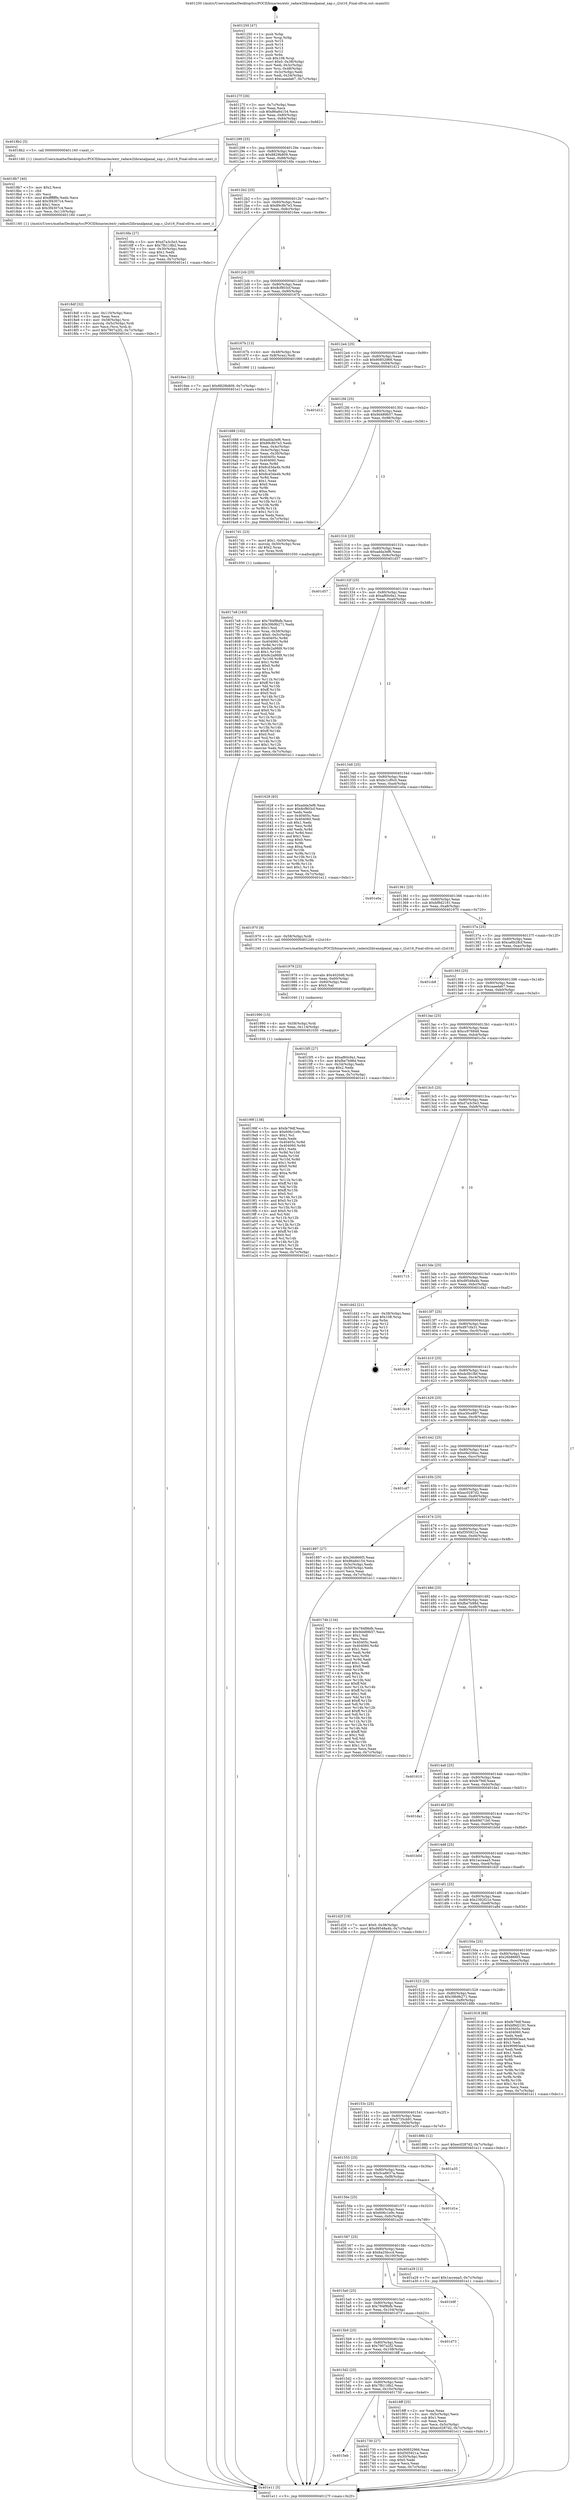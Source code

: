 digraph "0x401250" {
  label = "0x401250 (/mnt/c/Users/mathe/Desktop/tcc/POCII/binaries/extr_radare2libranalpanal_xap.c_i2ut16_Final-ollvm.out::main(0))"
  labelloc = "t"
  node[shape=record]

  Entry [label="",width=0.3,height=0.3,shape=circle,fillcolor=black,style=filled]
  "0x40127f" [label="{
     0x40127f [26]\l
     | [instrs]\l
     &nbsp;&nbsp;0x40127f \<+3\>: mov -0x7c(%rbp),%eax\l
     &nbsp;&nbsp;0x401282 \<+2\>: mov %eax,%ecx\l
     &nbsp;&nbsp;0x401284 \<+6\>: sub $0x86a84154,%ecx\l
     &nbsp;&nbsp;0x40128a \<+3\>: mov %eax,-0x80(%rbp)\l
     &nbsp;&nbsp;0x40128d \<+6\>: mov %ecx,-0x84(%rbp)\l
     &nbsp;&nbsp;0x401293 \<+6\>: je 00000000004018b2 \<main+0x662\>\l
  }"]
  "0x4018b2" [label="{
     0x4018b2 [5]\l
     | [instrs]\l
     &nbsp;&nbsp;0x4018b2 \<+5\>: call 0000000000401160 \<next_i\>\l
     | [calls]\l
     &nbsp;&nbsp;0x401160 \{1\} (/mnt/c/Users/mathe/Desktop/tcc/POCII/binaries/extr_radare2libranalpanal_xap.c_i2ut16_Final-ollvm.out::next_i)\l
  }"]
  "0x401299" [label="{
     0x401299 [25]\l
     | [instrs]\l
     &nbsp;&nbsp;0x401299 \<+5\>: jmp 000000000040129e \<main+0x4e\>\l
     &nbsp;&nbsp;0x40129e \<+3\>: mov -0x80(%rbp),%eax\l
     &nbsp;&nbsp;0x4012a1 \<+5\>: sub $0x8829b809,%eax\l
     &nbsp;&nbsp;0x4012a6 \<+6\>: mov %eax,-0x88(%rbp)\l
     &nbsp;&nbsp;0x4012ac \<+6\>: je 00000000004016fa \<main+0x4aa\>\l
  }"]
  Exit [label="",width=0.3,height=0.3,shape=circle,fillcolor=black,style=filled,peripheries=2]
  "0x4016fa" [label="{
     0x4016fa [27]\l
     | [instrs]\l
     &nbsp;&nbsp;0x4016fa \<+5\>: mov $0xd7a3c5e3,%eax\l
     &nbsp;&nbsp;0x4016ff \<+5\>: mov $0x7fb118b2,%ecx\l
     &nbsp;&nbsp;0x401704 \<+3\>: mov -0x30(%rbp),%edx\l
     &nbsp;&nbsp;0x401707 \<+3\>: cmp $0x1,%edx\l
     &nbsp;&nbsp;0x40170a \<+3\>: cmovl %ecx,%eax\l
     &nbsp;&nbsp;0x40170d \<+3\>: mov %eax,-0x7c(%rbp)\l
     &nbsp;&nbsp;0x401710 \<+5\>: jmp 0000000000401e11 \<main+0xbc1\>\l
  }"]
  "0x4012b2" [label="{
     0x4012b2 [25]\l
     | [instrs]\l
     &nbsp;&nbsp;0x4012b2 \<+5\>: jmp 00000000004012b7 \<main+0x67\>\l
     &nbsp;&nbsp;0x4012b7 \<+3\>: mov -0x80(%rbp),%eax\l
     &nbsp;&nbsp;0x4012ba \<+5\>: sub $0x89c8b7e3,%eax\l
     &nbsp;&nbsp;0x4012bf \<+6\>: mov %eax,-0x8c(%rbp)\l
     &nbsp;&nbsp;0x4012c5 \<+6\>: je 00000000004016ee \<main+0x49e\>\l
  }"]
  "0x40199f" [label="{
     0x40199f [138]\l
     | [instrs]\l
     &nbsp;&nbsp;0x40199f \<+5\>: mov $0xfe79df,%eax\l
     &nbsp;&nbsp;0x4019a4 \<+5\>: mov $0x606c1e9c,%esi\l
     &nbsp;&nbsp;0x4019a9 \<+2\>: mov $0x1,%cl\l
     &nbsp;&nbsp;0x4019ab \<+2\>: xor %edx,%edx\l
     &nbsp;&nbsp;0x4019ad \<+8\>: mov 0x40405c,%r8d\l
     &nbsp;&nbsp;0x4019b5 \<+8\>: mov 0x404060,%r9d\l
     &nbsp;&nbsp;0x4019bd \<+3\>: sub $0x1,%edx\l
     &nbsp;&nbsp;0x4019c0 \<+3\>: mov %r8d,%r10d\l
     &nbsp;&nbsp;0x4019c3 \<+3\>: add %edx,%r10d\l
     &nbsp;&nbsp;0x4019c6 \<+4\>: imul %r10d,%r8d\l
     &nbsp;&nbsp;0x4019ca \<+4\>: and $0x1,%r8d\l
     &nbsp;&nbsp;0x4019ce \<+4\>: cmp $0x0,%r8d\l
     &nbsp;&nbsp;0x4019d2 \<+4\>: sete %r11b\l
     &nbsp;&nbsp;0x4019d6 \<+4\>: cmp $0xa,%r9d\l
     &nbsp;&nbsp;0x4019da \<+3\>: setl %bl\l
     &nbsp;&nbsp;0x4019dd \<+3\>: mov %r11b,%r14b\l
     &nbsp;&nbsp;0x4019e0 \<+4\>: xor $0xff,%r14b\l
     &nbsp;&nbsp;0x4019e4 \<+3\>: mov %bl,%r15b\l
     &nbsp;&nbsp;0x4019e7 \<+4\>: xor $0xff,%r15b\l
     &nbsp;&nbsp;0x4019eb \<+3\>: xor $0x0,%cl\l
     &nbsp;&nbsp;0x4019ee \<+3\>: mov %r14b,%r12b\l
     &nbsp;&nbsp;0x4019f1 \<+4\>: and $0x0,%r12b\l
     &nbsp;&nbsp;0x4019f5 \<+3\>: and %cl,%r11b\l
     &nbsp;&nbsp;0x4019f8 \<+3\>: mov %r15b,%r13b\l
     &nbsp;&nbsp;0x4019fb \<+4\>: and $0x0,%r13b\l
     &nbsp;&nbsp;0x4019ff \<+2\>: and %cl,%bl\l
     &nbsp;&nbsp;0x401a01 \<+3\>: or %r11b,%r12b\l
     &nbsp;&nbsp;0x401a04 \<+3\>: or %bl,%r13b\l
     &nbsp;&nbsp;0x401a07 \<+3\>: xor %r13b,%r12b\l
     &nbsp;&nbsp;0x401a0a \<+3\>: or %r15b,%r14b\l
     &nbsp;&nbsp;0x401a0d \<+4\>: xor $0xff,%r14b\l
     &nbsp;&nbsp;0x401a11 \<+3\>: or $0x0,%cl\l
     &nbsp;&nbsp;0x401a14 \<+3\>: and %cl,%r14b\l
     &nbsp;&nbsp;0x401a17 \<+3\>: or %r14b,%r12b\l
     &nbsp;&nbsp;0x401a1a \<+4\>: test $0x1,%r12b\l
     &nbsp;&nbsp;0x401a1e \<+3\>: cmovne %esi,%eax\l
     &nbsp;&nbsp;0x401a21 \<+3\>: mov %eax,-0x7c(%rbp)\l
     &nbsp;&nbsp;0x401a24 \<+5\>: jmp 0000000000401e11 \<main+0xbc1\>\l
  }"]
  "0x4016ee" [label="{
     0x4016ee [12]\l
     | [instrs]\l
     &nbsp;&nbsp;0x4016ee \<+7\>: movl $0x8829b809,-0x7c(%rbp)\l
     &nbsp;&nbsp;0x4016f5 \<+5\>: jmp 0000000000401e11 \<main+0xbc1\>\l
  }"]
  "0x4012cb" [label="{
     0x4012cb [25]\l
     | [instrs]\l
     &nbsp;&nbsp;0x4012cb \<+5\>: jmp 00000000004012d0 \<main+0x80\>\l
     &nbsp;&nbsp;0x4012d0 \<+3\>: mov -0x80(%rbp),%eax\l
     &nbsp;&nbsp;0x4012d3 \<+5\>: sub $0x8cf803cf,%eax\l
     &nbsp;&nbsp;0x4012d8 \<+6\>: mov %eax,-0x90(%rbp)\l
     &nbsp;&nbsp;0x4012de \<+6\>: je 000000000040167b \<main+0x42b\>\l
  }"]
  "0x401990" [label="{
     0x401990 [15]\l
     | [instrs]\l
     &nbsp;&nbsp;0x401990 \<+4\>: mov -0x58(%rbp),%rdi\l
     &nbsp;&nbsp;0x401994 \<+6\>: mov %eax,-0x114(%rbp)\l
     &nbsp;&nbsp;0x40199a \<+5\>: call 0000000000401030 \<free@plt\>\l
     | [calls]\l
     &nbsp;&nbsp;0x401030 \{1\} (unknown)\l
  }"]
  "0x40167b" [label="{
     0x40167b [13]\l
     | [instrs]\l
     &nbsp;&nbsp;0x40167b \<+4\>: mov -0x48(%rbp),%rax\l
     &nbsp;&nbsp;0x40167f \<+4\>: mov 0x8(%rax),%rdi\l
     &nbsp;&nbsp;0x401683 \<+5\>: call 0000000000401060 \<atoi@plt\>\l
     | [calls]\l
     &nbsp;&nbsp;0x401060 \{1\} (unknown)\l
  }"]
  "0x4012e4" [label="{
     0x4012e4 [25]\l
     | [instrs]\l
     &nbsp;&nbsp;0x4012e4 \<+5\>: jmp 00000000004012e9 \<main+0x99\>\l
     &nbsp;&nbsp;0x4012e9 \<+3\>: mov -0x80(%rbp),%eax\l
     &nbsp;&nbsp;0x4012ec \<+5\>: sub $0x90852966,%eax\l
     &nbsp;&nbsp;0x4012f1 \<+6\>: mov %eax,-0x94(%rbp)\l
     &nbsp;&nbsp;0x4012f7 \<+6\>: je 0000000000401d12 \<main+0xac2\>\l
  }"]
  "0x401979" [label="{
     0x401979 [23]\l
     | [instrs]\l
     &nbsp;&nbsp;0x401979 \<+10\>: movabs $0x4020d6,%rdi\l
     &nbsp;&nbsp;0x401983 \<+3\>: mov %eax,-0x60(%rbp)\l
     &nbsp;&nbsp;0x401986 \<+3\>: mov -0x60(%rbp),%esi\l
     &nbsp;&nbsp;0x401989 \<+2\>: mov $0x0,%al\l
     &nbsp;&nbsp;0x40198b \<+5\>: call 0000000000401040 \<printf@plt\>\l
     | [calls]\l
     &nbsp;&nbsp;0x401040 \{1\} (unknown)\l
  }"]
  "0x401d12" [label="{
     0x401d12\l
  }", style=dashed]
  "0x4012fd" [label="{
     0x4012fd [25]\l
     | [instrs]\l
     &nbsp;&nbsp;0x4012fd \<+5\>: jmp 0000000000401302 \<main+0xb2\>\l
     &nbsp;&nbsp;0x401302 \<+3\>: mov -0x80(%rbp),%eax\l
     &nbsp;&nbsp;0x401305 \<+5\>: sub $0x9d489b57,%eax\l
     &nbsp;&nbsp;0x40130a \<+6\>: mov %eax,-0x98(%rbp)\l
     &nbsp;&nbsp;0x401310 \<+6\>: je 00000000004017d1 \<main+0x581\>\l
  }"]
  "0x4018df" [label="{
     0x4018df [32]\l
     | [instrs]\l
     &nbsp;&nbsp;0x4018df \<+6\>: mov -0x110(%rbp),%ecx\l
     &nbsp;&nbsp;0x4018e5 \<+3\>: imul %eax,%ecx\l
     &nbsp;&nbsp;0x4018e8 \<+4\>: mov -0x58(%rbp),%rsi\l
     &nbsp;&nbsp;0x4018ec \<+4\>: movslq -0x5c(%rbp),%rdi\l
     &nbsp;&nbsp;0x4018f0 \<+3\>: mov %ecx,(%rsi,%rdi,4)\l
     &nbsp;&nbsp;0x4018f3 \<+7\>: movl $0x7907a2f2,-0x7c(%rbp)\l
     &nbsp;&nbsp;0x4018fa \<+5\>: jmp 0000000000401e11 \<main+0xbc1\>\l
  }"]
  "0x4017d1" [label="{
     0x4017d1 [23]\l
     | [instrs]\l
     &nbsp;&nbsp;0x4017d1 \<+7\>: movl $0x1,-0x50(%rbp)\l
     &nbsp;&nbsp;0x4017d8 \<+4\>: movslq -0x50(%rbp),%rax\l
     &nbsp;&nbsp;0x4017dc \<+4\>: shl $0x2,%rax\l
     &nbsp;&nbsp;0x4017e0 \<+3\>: mov %rax,%rdi\l
     &nbsp;&nbsp;0x4017e3 \<+5\>: call 0000000000401050 \<malloc@plt\>\l
     | [calls]\l
     &nbsp;&nbsp;0x401050 \{1\} (unknown)\l
  }"]
  "0x401316" [label="{
     0x401316 [25]\l
     | [instrs]\l
     &nbsp;&nbsp;0x401316 \<+5\>: jmp 000000000040131b \<main+0xcb\>\l
     &nbsp;&nbsp;0x40131b \<+3\>: mov -0x80(%rbp),%eax\l
     &nbsp;&nbsp;0x40131e \<+5\>: sub $0xadda3ef6,%eax\l
     &nbsp;&nbsp;0x401323 \<+6\>: mov %eax,-0x9c(%rbp)\l
     &nbsp;&nbsp;0x401329 \<+6\>: je 0000000000401d57 \<main+0xb07\>\l
  }"]
  "0x4018b7" [label="{
     0x4018b7 [40]\l
     | [instrs]\l
     &nbsp;&nbsp;0x4018b7 \<+5\>: mov $0x2,%ecx\l
     &nbsp;&nbsp;0x4018bc \<+1\>: cltd\l
     &nbsp;&nbsp;0x4018bd \<+2\>: idiv %ecx\l
     &nbsp;&nbsp;0x4018bf \<+6\>: imul $0xfffffffe,%edx,%ecx\l
     &nbsp;&nbsp;0x4018c5 \<+6\>: add $0x3f4307c4,%ecx\l
     &nbsp;&nbsp;0x4018cb \<+3\>: add $0x1,%ecx\l
     &nbsp;&nbsp;0x4018ce \<+6\>: sub $0x3f4307c4,%ecx\l
     &nbsp;&nbsp;0x4018d4 \<+6\>: mov %ecx,-0x110(%rbp)\l
     &nbsp;&nbsp;0x4018da \<+5\>: call 0000000000401160 \<next_i\>\l
     | [calls]\l
     &nbsp;&nbsp;0x401160 \{1\} (/mnt/c/Users/mathe/Desktop/tcc/POCII/binaries/extr_radare2libranalpanal_xap.c_i2ut16_Final-ollvm.out::next_i)\l
  }"]
  "0x401d57" [label="{
     0x401d57\l
  }", style=dashed]
  "0x40132f" [label="{
     0x40132f [25]\l
     | [instrs]\l
     &nbsp;&nbsp;0x40132f \<+5\>: jmp 0000000000401334 \<main+0xe4\>\l
     &nbsp;&nbsp;0x401334 \<+3\>: mov -0x80(%rbp),%eax\l
     &nbsp;&nbsp;0x401337 \<+5\>: sub $0xaf60c9a1,%eax\l
     &nbsp;&nbsp;0x40133c \<+6\>: mov %eax,-0xa0(%rbp)\l
     &nbsp;&nbsp;0x401342 \<+6\>: je 0000000000401628 \<main+0x3d8\>\l
  }"]
  "0x4017e8" [label="{
     0x4017e8 [163]\l
     | [instrs]\l
     &nbsp;&nbsp;0x4017e8 \<+5\>: mov $0x784f9bfb,%ecx\l
     &nbsp;&nbsp;0x4017ed \<+5\>: mov $0x39b9b271,%edx\l
     &nbsp;&nbsp;0x4017f2 \<+3\>: mov $0x1,%sil\l
     &nbsp;&nbsp;0x4017f5 \<+4\>: mov %rax,-0x58(%rbp)\l
     &nbsp;&nbsp;0x4017f9 \<+7\>: movl $0x0,-0x5c(%rbp)\l
     &nbsp;&nbsp;0x401800 \<+8\>: mov 0x40405c,%r8d\l
     &nbsp;&nbsp;0x401808 \<+8\>: mov 0x404060,%r9d\l
     &nbsp;&nbsp;0x401810 \<+3\>: mov %r8d,%r10d\l
     &nbsp;&nbsp;0x401813 \<+7\>: sub $0x9c2a9fd9,%r10d\l
     &nbsp;&nbsp;0x40181a \<+4\>: sub $0x1,%r10d\l
     &nbsp;&nbsp;0x40181e \<+7\>: add $0x9c2a9fd9,%r10d\l
     &nbsp;&nbsp;0x401825 \<+4\>: imul %r10d,%r8d\l
     &nbsp;&nbsp;0x401829 \<+4\>: and $0x1,%r8d\l
     &nbsp;&nbsp;0x40182d \<+4\>: cmp $0x0,%r8d\l
     &nbsp;&nbsp;0x401831 \<+4\>: sete %r11b\l
     &nbsp;&nbsp;0x401835 \<+4\>: cmp $0xa,%r9d\l
     &nbsp;&nbsp;0x401839 \<+3\>: setl %bl\l
     &nbsp;&nbsp;0x40183c \<+3\>: mov %r11b,%r14b\l
     &nbsp;&nbsp;0x40183f \<+4\>: xor $0xff,%r14b\l
     &nbsp;&nbsp;0x401843 \<+3\>: mov %bl,%r15b\l
     &nbsp;&nbsp;0x401846 \<+4\>: xor $0xff,%r15b\l
     &nbsp;&nbsp;0x40184a \<+4\>: xor $0x0,%sil\l
     &nbsp;&nbsp;0x40184e \<+3\>: mov %r14b,%r12b\l
     &nbsp;&nbsp;0x401851 \<+4\>: and $0x0,%r12b\l
     &nbsp;&nbsp;0x401855 \<+3\>: and %sil,%r11b\l
     &nbsp;&nbsp;0x401858 \<+3\>: mov %r15b,%r13b\l
     &nbsp;&nbsp;0x40185b \<+4\>: and $0x0,%r13b\l
     &nbsp;&nbsp;0x40185f \<+3\>: and %sil,%bl\l
     &nbsp;&nbsp;0x401862 \<+3\>: or %r11b,%r12b\l
     &nbsp;&nbsp;0x401865 \<+3\>: or %bl,%r13b\l
     &nbsp;&nbsp;0x401868 \<+3\>: xor %r13b,%r12b\l
     &nbsp;&nbsp;0x40186b \<+3\>: or %r15b,%r14b\l
     &nbsp;&nbsp;0x40186e \<+4\>: xor $0xff,%r14b\l
     &nbsp;&nbsp;0x401872 \<+4\>: or $0x0,%sil\l
     &nbsp;&nbsp;0x401876 \<+3\>: and %sil,%r14b\l
     &nbsp;&nbsp;0x401879 \<+3\>: or %r14b,%r12b\l
     &nbsp;&nbsp;0x40187c \<+4\>: test $0x1,%r12b\l
     &nbsp;&nbsp;0x401880 \<+3\>: cmovne %edx,%ecx\l
     &nbsp;&nbsp;0x401883 \<+3\>: mov %ecx,-0x7c(%rbp)\l
     &nbsp;&nbsp;0x401886 \<+5\>: jmp 0000000000401e11 \<main+0xbc1\>\l
  }"]
  "0x401628" [label="{
     0x401628 [83]\l
     | [instrs]\l
     &nbsp;&nbsp;0x401628 \<+5\>: mov $0xadda3ef6,%eax\l
     &nbsp;&nbsp;0x40162d \<+5\>: mov $0x8cf803cf,%ecx\l
     &nbsp;&nbsp;0x401632 \<+2\>: xor %edx,%edx\l
     &nbsp;&nbsp;0x401634 \<+7\>: mov 0x40405c,%esi\l
     &nbsp;&nbsp;0x40163b \<+7\>: mov 0x404060,%edi\l
     &nbsp;&nbsp;0x401642 \<+3\>: sub $0x1,%edx\l
     &nbsp;&nbsp;0x401645 \<+3\>: mov %esi,%r8d\l
     &nbsp;&nbsp;0x401648 \<+3\>: add %edx,%r8d\l
     &nbsp;&nbsp;0x40164b \<+4\>: imul %r8d,%esi\l
     &nbsp;&nbsp;0x40164f \<+3\>: and $0x1,%esi\l
     &nbsp;&nbsp;0x401652 \<+3\>: cmp $0x0,%esi\l
     &nbsp;&nbsp;0x401655 \<+4\>: sete %r9b\l
     &nbsp;&nbsp;0x401659 \<+3\>: cmp $0xa,%edi\l
     &nbsp;&nbsp;0x40165c \<+4\>: setl %r10b\l
     &nbsp;&nbsp;0x401660 \<+3\>: mov %r9b,%r11b\l
     &nbsp;&nbsp;0x401663 \<+3\>: and %r10b,%r11b\l
     &nbsp;&nbsp;0x401666 \<+3\>: xor %r10b,%r9b\l
     &nbsp;&nbsp;0x401669 \<+3\>: or %r9b,%r11b\l
     &nbsp;&nbsp;0x40166c \<+4\>: test $0x1,%r11b\l
     &nbsp;&nbsp;0x401670 \<+3\>: cmovne %ecx,%eax\l
     &nbsp;&nbsp;0x401673 \<+3\>: mov %eax,-0x7c(%rbp)\l
     &nbsp;&nbsp;0x401676 \<+5\>: jmp 0000000000401e11 \<main+0xbc1\>\l
  }"]
  "0x401348" [label="{
     0x401348 [25]\l
     | [instrs]\l
     &nbsp;&nbsp;0x401348 \<+5\>: jmp 000000000040134d \<main+0xfd\>\l
     &nbsp;&nbsp;0x40134d \<+3\>: mov -0x80(%rbp),%eax\l
     &nbsp;&nbsp;0x401350 \<+5\>: sub $0xbc1cf0c0,%eax\l
     &nbsp;&nbsp;0x401355 \<+6\>: mov %eax,-0xa4(%rbp)\l
     &nbsp;&nbsp;0x40135b \<+6\>: je 0000000000401e0a \<main+0xbba\>\l
  }"]
  "0x4015eb" [label="{
     0x4015eb\l
  }", style=dashed]
  "0x401e0a" [label="{
     0x401e0a\l
  }", style=dashed]
  "0x401361" [label="{
     0x401361 [25]\l
     | [instrs]\l
     &nbsp;&nbsp;0x401361 \<+5\>: jmp 0000000000401366 \<main+0x116\>\l
     &nbsp;&nbsp;0x401366 \<+3\>: mov -0x80(%rbp),%eax\l
     &nbsp;&nbsp;0x401369 \<+5\>: sub $0xbf9d2191,%eax\l
     &nbsp;&nbsp;0x40136e \<+6\>: mov %eax,-0xa8(%rbp)\l
     &nbsp;&nbsp;0x401374 \<+6\>: je 0000000000401970 \<main+0x720\>\l
  }"]
  "0x401730" [label="{
     0x401730 [27]\l
     | [instrs]\l
     &nbsp;&nbsp;0x401730 \<+5\>: mov $0x90852966,%eax\l
     &nbsp;&nbsp;0x401735 \<+5\>: mov $0xf305921a,%ecx\l
     &nbsp;&nbsp;0x40173a \<+3\>: mov -0x30(%rbp),%edx\l
     &nbsp;&nbsp;0x40173d \<+3\>: cmp $0x0,%edx\l
     &nbsp;&nbsp;0x401740 \<+3\>: cmove %ecx,%eax\l
     &nbsp;&nbsp;0x401743 \<+3\>: mov %eax,-0x7c(%rbp)\l
     &nbsp;&nbsp;0x401746 \<+5\>: jmp 0000000000401e11 \<main+0xbc1\>\l
  }"]
  "0x401970" [label="{
     0x401970 [9]\l
     | [instrs]\l
     &nbsp;&nbsp;0x401970 \<+4\>: mov -0x58(%rbp),%rdi\l
     &nbsp;&nbsp;0x401974 \<+5\>: call 0000000000401240 \<i2ut16\>\l
     | [calls]\l
     &nbsp;&nbsp;0x401240 \{1\} (/mnt/c/Users/mathe/Desktop/tcc/POCII/binaries/extr_radare2libranalpanal_xap.c_i2ut16_Final-ollvm.out::i2ut16)\l
  }"]
  "0x40137a" [label="{
     0x40137a [25]\l
     | [instrs]\l
     &nbsp;&nbsp;0x40137a \<+5\>: jmp 000000000040137f \<main+0x12f\>\l
     &nbsp;&nbsp;0x40137f \<+3\>: mov -0x80(%rbp),%eax\l
     &nbsp;&nbsp;0x401382 \<+5\>: sub $0xca6b28cf,%eax\l
     &nbsp;&nbsp;0x401387 \<+6\>: mov %eax,-0xac(%rbp)\l
     &nbsp;&nbsp;0x40138d \<+6\>: je 0000000000401cb8 \<main+0xa68\>\l
  }"]
  "0x4015d2" [label="{
     0x4015d2 [25]\l
     | [instrs]\l
     &nbsp;&nbsp;0x4015d2 \<+5\>: jmp 00000000004015d7 \<main+0x387\>\l
     &nbsp;&nbsp;0x4015d7 \<+3\>: mov -0x80(%rbp),%eax\l
     &nbsp;&nbsp;0x4015da \<+5\>: sub $0x7fb118b2,%eax\l
     &nbsp;&nbsp;0x4015df \<+6\>: mov %eax,-0x10c(%rbp)\l
     &nbsp;&nbsp;0x4015e5 \<+6\>: je 0000000000401730 \<main+0x4e0\>\l
  }"]
  "0x401cb8" [label="{
     0x401cb8\l
  }", style=dashed]
  "0x401393" [label="{
     0x401393 [25]\l
     | [instrs]\l
     &nbsp;&nbsp;0x401393 \<+5\>: jmp 0000000000401398 \<main+0x148\>\l
     &nbsp;&nbsp;0x401398 \<+3\>: mov -0x80(%rbp),%eax\l
     &nbsp;&nbsp;0x40139b \<+5\>: sub $0xcaaeda67,%eax\l
     &nbsp;&nbsp;0x4013a0 \<+6\>: mov %eax,-0xb0(%rbp)\l
     &nbsp;&nbsp;0x4013a6 \<+6\>: je 00000000004015f5 \<main+0x3a5\>\l
  }"]
  "0x4018ff" [label="{
     0x4018ff [25]\l
     | [instrs]\l
     &nbsp;&nbsp;0x4018ff \<+2\>: xor %eax,%eax\l
     &nbsp;&nbsp;0x401901 \<+3\>: mov -0x5c(%rbp),%ecx\l
     &nbsp;&nbsp;0x401904 \<+3\>: sub $0x1,%eax\l
     &nbsp;&nbsp;0x401907 \<+2\>: sub %eax,%ecx\l
     &nbsp;&nbsp;0x401909 \<+3\>: mov %ecx,-0x5c(%rbp)\l
     &nbsp;&nbsp;0x40190c \<+7\>: movl $0xec0287d2,-0x7c(%rbp)\l
     &nbsp;&nbsp;0x401913 \<+5\>: jmp 0000000000401e11 \<main+0xbc1\>\l
  }"]
  "0x4015f5" [label="{
     0x4015f5 [27]\l
     | [instrs]\l
     &nbsp;&nbsp;0x4015f5 \<+5\>: mov $0xaf60c9a1,%eax\l
     &nbsp;&nbsp;0x4015fa \<+5\>: mov $0xfbe7b98d,%ecx\l
     &nbsp;&nbsp;0x4015ff \<+3\>: mov -0x34(%rbp),%edx\l
     &nbsp;&nbsp;0x401602 \<+3\>: cmp $0x2,%edx\l
     &nbsp;&nbsp;0x401605 \<+3\>: cmovne %ecx,%eax\l
     &nbsp;&nbsp;0x401608 \<+3\>: mov %eax,-0x7c(%rbp)\l
     &nbsp;&nbsp;0x40160b \<+5\>: jmp 0000000000401e11 \<main+0xbc1\>\l
  }"]
  "0x4013ac" [label="{
     0x4013ac [25]\l
     | [instrs]\l
     &nbsp;&nbsp;0x4013ac \<+5\>: jmp 00000000004013b1 \<main+0x161\>\l
     &nbsp;&nbsp;0x4013b1 \<+3\>: mov -0x80(%rbp),%eax\l
     &nbsp;&nbsp;0x4013b4 \<+5\>: sub $0xcc976848,%eax\l
     &nbsp;&nbsp;0x4013b9 \<+6\>: mov %eax,-0xb4(%rbp)\l
     &nbsp;&nbsp;0x4013bf \<+6\>: je 0000000000401c5e \<main+0xa0e\>\l
  }"]
  "0x401e11" [label="{
     0x401e11 [5]\l
     | [instrs]\l
     &nbsp;&nbsp;0x401e11 \<+5\>: jmp 000000000040127f \<main+0x2f\>\l
  }"]
  "0x401250" [label="{
     0x401250 [47]\l
     | [instrs]\l
     &nbsp;&nbsp;0x401250 \<+1\>: push %rbp\l
     &nbsp;&nbsp;0x401251 \<+3\>: mov %rsp,%rbp\l
     &nbsp;&nbsp;0x401254 \<+2\>: push %r15\l
     &nbsp;&nbsp;0x401256 \<+2\>: push %r14\l
     &nbsp;&nbsp;0x401258 \<+2\>: push %r13\l
     &nbsp;&nbsp;0x40125a \<+2\>: push %r12\l
     &nbsp;&nbsp;0x40125c \<+1\>: push %rbx\l
     &nbsp;&nbsp;0x40125d \<+7\>: sub $0x108,%rsp\l
     &nbsp;&nbsp;0x401264 \<+7\>: movl $0x0,-0x38(%rbp)\l
     &nbsp;&nbsp;0x40126b \<+3\>: mov %edi,-0x3c(%rbp)\l
     &nbsp;&nbsp;0x40126e \<+4\>: mov %rsi,-0x48(%rbp)\l
     &nbsp;&nbsp;0x401272 \<+3\>: mov -0x3c(%rbp),%edi\l
     &nbsp;&nbsp;0x401275 \<+3\>: mov %edi,-0x34(%rbp)\l
     &nbsp;&nbsp;0x401278 \<+7\>: movl $0xcaaeda67,-0x7c(%rbp)\l
  }"]
  "0x401688" [label="{
     0x401688 [102]\l
     | [instrs]\l
     &nbsp;&nbsp;0x401688 \<+5\>: mov $0xadda3ef6,%ecx\l
     &nbsp;&nbsp;0x40168d \<+5\>: mov $0x89c8b7e3,%edx\l
     &nbsp;&nbsp;0x401692 \<+3\>: mov %eax,-0x4c(%rbp)\l
     &nbsp;&nbsp;0x401695 \<+3\>: mov -0x4c(%rbp),%eax\l
     &nbsp;&nbsp;0x401698 \<+3\>: mov %eax,-0x30(%rbp)\l
     &nbsp;&nbsp;0x40169b \<+7\>: mov 0x40405c,%eax\l
     &nbsp;&nbsp;0x4016a2 \<+7\>: mov 0x404060,%esi\l
     &nbsp;&nbsp;0x4016a9 \<+3\>: mov %eax,%r8d\l
     &nbsp;&nbsp;0x4016ac \<+7\>: add $0x8cd3da4b,%r8d\l
     &nbsp;&nbsp;0x4016b3 \<+4\>: sub $0x1,%r8d\l
     &nbsp;&nbsp;0x4016b7 \<+7\>: sub $0x8cd3da4b,%r8d\l
     &nbsp;&nbsp;0x4016be \<+4\>: imul %r8d,%eax\l
     &nbsp;&nbsp;0x4016c2 \<+3\>: and $0x1,%eax\l
     &nbsp;&nbsp;0x4016c5 \<+3\>: cmp $0x0,%eax\l
     &nbsp;&nbsp;0x4016c8 \<+4\>: sete %r9b\l
     &nbsp;&nbsp;0x4016cc \<+3\>: cmp $0xa,%esi\l
     &nbsp;&nbsp;0x4016cf \<+4\>: setl %r10b\l
     &nbsp;&nbsp;0x4016d3 \<+3\>: mov %r9b,%r11b\l
     &nbsp;&nbsp;0x4016d6 \<+3\>: and %r10b,%r11b\l
     &nbsp;&nbsp;0x4016d9 \<+3\>: xor %r10b,%r9b\l
     &nbsp;&nbsp;0x4016dc \<+3\>: or %r9b,%r11b\l
     &nbsp;&nbsp;0x4016df \<+4\>: test $0x1,%r11b\l
     &nbsp;&nbsp;0x4016e3 \<+3\>: cmovne %edx,%ecx\l
     &nbsp;&nbsp;0x4016e6 \<+3\>: mov %ecx,-0x7c(%rbp)\l
     &nbsp;&nbsp;0x4016e9 \<+5\>: jmp 0000000000401e11 \<main+0xbc1\>\l
  }"]
  "0x4015b9" [label="{
     0x4015b9 [25]\l
     | [instrs]\l
     &nbsp;&nbsp;0x4015b9 \<+5\>: jmp 00000000004015be \<main+0x36e\>\l
     &nbsp;&nbsp;0x4015be \<+3\>: mov -0x80(%rbp),%eax\l
     &nbsp;&nbsp;0x4015c1 \<+5\>: sub $0x7907a2f2,%eax\l
     &nbsp;&nbsp;0x4015c6 \<+6\>: mov %eax,-0x108(%rbp)\l
     &nbsp;&nbsp;0x4015cc \<+6\>: je 00000000004018ff \<main+0x6af\>\l
  }"]
  "0x401c5e" [label="{
     0x401c5e\l
  }", style=dashed]
  "0x4013c5" [label="{
     0x4013c5 [25]\l
     | [instrs]\l
     &nbsp;&nbsp;0x4013c5 \<+5\>: jmp 00000000004013ca \<main+0x17a\>\l
     &nbsp;&nbsp;0x4013ca \<+3\>: mov -0x80(%rbp),%eax\l
     &nbsp;&nbsp;0x4013cd \<+5\>: sub $0xd7a3c5e3,%eax\l
     &nbsp;&nbsp;0x4013d2 \<+6\>: mov %eax,-0xb8(%rbp)\l
     &nbsp;&nbsp;0x4013d8 \<+6\>: je 0000000000401715 \<main+0x4c5\>\l
  }"]
  "0x401d73" [label="{
     0x401d73\l
  }", style=dashed]
  "0x401715" [label="{
     0x401715\l
  }", style=dashed]
  "0x4013de" [label="{
     0x4013de [25]\l
     | [instrs]\l
     &nbsp;&nbsp;0x4013de \<+5\>: jmp 00000000004013e3 \<main+0x193\>\l
     &nbsp;&nbsp;0x4013e3 \<+3\>: mov -0x80(%rbp),%eax\l
     &nbsp;&nbsp;0x4013e6 \<+5\>: sub $0xd9548a4b,%eax\l
     &nbsp;&nbsp;0x4013eb \<+6\>: mov %eax,-0xbc(%rbp)\l
     &nbsp;&nbsp;0x4013f1 \<+6\>: je 0000000000401d42 \<main+0xaf2\>\l
  }"]
  "0x4015a0" [label="{
     0x4015a0 [25]\l
     | [instrs]\l
     &nbsp;&nbsp;0x4015a0 \<+5\>: jmp 00000000004015a5 \<main+0x355\>\l
     &nbsp;&nbsp;0x4015a5 \<+3\>: mov -0x80(%rbp),%eax\l
     &nbsp;&nbsp;0x4015a8 \<+5\>: sub $0x784f9bfb,%eax\l
     &nbsp;&nbsp;0x4015ad \<+6\>: mov %eax,-0x104(%rbp)\l
     &nbsp;&nbsp;0x4015b3 \<+6\>: je 0000000000401d73 \<main+0xb23\>\l
  }"]
  "0x401d42" [label="{
     0x401d42 [21]\l
     | [instrs]\l
     &nbsp;&nbsp;0x401d42 \<+3\>: mov -0x38(%rbp),%eax\l
     &nbsp;&nbsp;0x401d45 \<+7\>: add $0x108,%rsp\l
     &nbsp;&nbsp;0x401d4c \<+1\>: pop %rbx\l
     &nbsp;&nbsp;0x401d4d \<+2\>: pop %r12\l
     &nbsp;&nbsp;0x401d4f \<+2\>: pop %r13\l
     &nbsp;&nbsp;0x401d51 \<+2\>: pop %r14\l
     &nbsp;&nbsp;0x401d53 \<+2\>: pop %r15\l
     &nbsp;&nbsp;0x401d55 \<+1\>: pop %rbp\l
     &nbsp;&nbsp;0x401d56 \<+1\>: ret\l
  }"]
  "0x4013f7" [label="{
     0x4013f7 [25]\l
     | [instrs]\l
     &nbsp;&nbsp;0x4013f7 \<+5\>: jmp 00000000004013fc \<main+0x1ac\>\l
     &nbsp;&nbsp;0x4013fc \<+3\>: mov -0x80(%rbp),%eax\l
     &nbsp;&nbsp;0x4013ff \<+5\>: sub $0xd97cfa31,%eax\l
     &nbsp;&nbsp;0x401404 \<+6\>: mov %eax,-0xc0(%rbp)\l
     &nbsp;&nbsp;0x40140a \<+6\>: je 0000000000401c43 \<main+0x9f3\>\l
  }"]
  "0x401b9f" [label="{
     0x401b9f\l
  }", style=dashed]
  "0x401c43" [label="{
     0x401c43\l
  }", style=dashed]
  "0x401410" [label="{
     0x401410 [25]\l
     | [instrs]\l
     &nbsp;&nbsp;0x401410 \<+5\>: jmp 0000000000401415 \<main+0x1c5\>\l
     &nbsp;&nbsp;0x401415 \<+3\>: mov -0x80(%rbp),%eax\l
     &nbsp;&nbsp;0x401418 \<+5\>: sub $0xdc0b1fbf,%eax\l
     &nbsp;&nbsp;0x40141d \<+6\>: mov %eax,-0xc4(%rbp)\l
     &nbsp;&nbsp;0x401423 \<+6\>: je 0000000000401b19 \<main+0x8c9\>\l
  }"]
  "0x401587" [label="{
     0x401587 [25]\l
     | [instrs]\l
     &nbsp;&nbsp;0x401587 \<+5\>: jmp 000000000040158c \<main+0x33c\>\l
     &nbsp;&nbsp;0x40158c \<+3\>: mov -0x80(%rbp),%eax\l
     &nbsp;&nbsp;0x40158f \<+5\>: sub $0x6a25bcc4,%eax\l
     &nbsp;&nbsp;0x401594 \<+6\>: mov %eax,-0x100(%rbp)\l
     &nbsp;&nbsp;0x40159a \<+6\>: je 0000000000401b9f \<main+0x94f\>\l
  }"]
  "0x401b19" [label="{
     0x401b19\l
  }", style=dashed]
  "0x401429" [label="{
     0x401429 [25]\l
     | [instrs]\l
     &nbsp;&nbsp;0x401429 \<+5\>: jmp 000000000040142e \<main+0x1de\>\l
     &nbsp;&nbsp;0x40142e \<+3\>: mov -0x80(%rbp),%eax\l
     &nbsp;&nbsp;0x401431 \<+5\>: sub $0xe30ce897,%eax\l
     &nbsp;&nbsp;0x401436 \<+6\>: mov %eax,-0xc8(%rbp)\l
     &nbsp;&nbsp;0x40143c \<+6\>: je 0000000000401ddc \<main+0xb8c\>\l
  }"]
  "0x401a29" [label="{
     0x401a29 [12]\l
     | [instrs]\l
     &nbsp;&nbsp;0x401a29 \<+7\>: movl $0x1acceaa5,-0x7c(%rbp)\l
     &nbsp;&nbsp;0x401a30 \<+5\>: jmp 0000000000401e11 \<main+0xbc1\>\l
  }"]
  "0x401ddc" [label="{
     0x401ddc\l
  }", style=dashed]
  "0x401442" [label="{
     0x401442 [25]\l
     | [instrs]\l
     &nbsp;&nbsp;0x401442 \<+5\>: jmp 0000000000401447 \<main+0x1f7\>\l
     &nbsp;&nbsp;0x401447 \<+3\>: mov -0x80(%rbp),%eax\l
     &nbsp;&nbsp;0x40144a \<+5\>: sub $0xe9e256ec,%eax\l
     &nbsp;&nbsp;0x40144f \<+6\>: mov %eax,-0xcc(%rbp)\l
     &nbsp;&nbsp;0x401455 \<+6\>: je 0000000000401cd7 \<main+0xa87\>\l
  }"]
  "0x40156e" [label="{
     0x40156e [25]\l
     | [instrs]\l
     &nbsp;&nbsp;0x40156e \<+5\>: jmp 0000000000401573 \<main+0x323\>\l
     &nbsp;&nbsp;0x401573 \<+3\>: mov -0x80(%rbp),%eax\l
     &nbsp;&nbsp;0x401576 \<+5\>: sub $0x606c1e9c,%eax\l
     &nbsp;&nbsp;0x40157b \<+6\>: mov %eax,-0xfc(%rbp)\l
     &nbsp;&nbsp;0x401581 \<+6\>: je 0000000000401a29 \<main+0x7d9\>\l
  }"]
  "0x401cd7" [label="{
     0x401cd7\l
  }", style=dashed]
  "0x40145b" [label="{
     0x40145b [25]\l
     | [instrs]\l
     &nbsp;&nbsp;0x40145b \<+5\>: jmp 0000000000401460 \<main+0x210\>\l
     &nbsp;&nbsp;0x401460 \<+3\>: mov -0x80(%rbp),%eax\l
     &nbsp;&nbsp;0x401463 \<+5\>: sub $0xec0287d2,%eax\l
     &nbsp;&nbsp;0x401468 \<+6\>: mov %eax,-0xd0(%rbp)\l
     &nbsp;&nbsp;0x40146e \<+6\>: je 0000000000401897 \<main+0x647\>\l
  }"]
  "0x401d1e" [label="{
     0x401d1e\l
  }", style=dashed]
  "0x401897" [label="{
     0x401897 [27]\l
     | [instrs]\l
     &nbsp;&nbsp;0x401897 \<+5\>: mov $0x26b866f3,%eax\l
     &nbsp;&nbsp;0x40189c \<+5\>: mov $0x86a84154,%ecx\l
     &nbsp;&nbsp;0x4018a1 \<+3\>: mov -0x5c(%rbp),%edx\l
     &nbsp;&nbsp;0x4018a4 \<+3\>: cmp -0x50(%rbp),%edx\l
     &nbsp;&nbsp;0x4018a7 \<+3\>: cmovl %ecx,%eax\l
     &nbsp;&nbsp;0x4018aa \<+3\>: mov %eax,-0x7c(%rbp)\l
     &nbsp;&nbsp;0x4018ad \<+5\>: jmp 0000000000401e11 \<main+0xbc1\>\l
  }"]
  "0x401474" [label="{
     0x401474 [25]\l
     | [instrs]\l
     &nbsp;&nbsp;0x401474 \<+5\>: jmp 0000000000401479 \<main+0x229\>\l
     &nbsp;&nbsp;0x401479 \<+3\>: mov -0x80(%rbp),%eax\l
     &nbsp;&nbsp;0x40147c \<+5\>: sub $0xf305921a,%eax\l
     &nbsp;&nbsp;0x401481 \<+6\>: mov %eax,-0xd4(%rbp)\l
     &nbsp;&nbsp;0x401487 \<+6\>: je 000000000040174b \<main+0x4fb\>\l
  }"]
  "0x401555" [label="{
     0x401555 [25]\l
     | [instrs]\l
     &nbsp;&nbsp;0x401555 \<+5\>: jmp 000000000040155a \<main+0x30a\>\l
     &nbsp;&nbsp;0x40155a \<+3\>: mov -0x80(%rbp),%eax\l
     &nbsp;&nbsp;0x40155d \<+5\>: sub $0x5ca8637a,%eax\l
     &nbsp;&nbsp;0x401562 \<+6\>: mov %eax,-0xf8(%rbp)\l
     &nbsp;&nbsp;0x401568 \<+6\>: je 0000000000401d1e \<main+0xace\>\l
  }"]
  "0x40174b" [label="{
     0x40174b [134]\l
     | [instrs]\l
     &nbsp;&nbsp;0x40174b \<+5\>: mov $0x784f9bfb,%eax\l
     &nbsp;&nbsp;0x401750 \<+5\>: mov $0x9d489b57,%ecx\l
     &nbsp;&nbsp;0x401755 \<+2\>: mov $0x1,%dl\l
     &nbsp;&nbsp;0x401757 \<+2\>: xor %esi,%esi\l
     &nbsp;&nbsp;0x401759 \<+7\>: mov 0x40405c,%edi\l
     &nbsp;&nbsp;0x401760 \<+8\>: mov 0x404060,%r8d\l
     &nbsp;&nbsp;0x401768 \<+3\>: sub $0x1,%esi\l
     &nbsp;&nbsp;0x40176b \<+3\>: mov %edi,%r9d\l
     &nbsp;&nbsp;0x40176e \<+3\>: add %esi,%r9d\l
     &nbsp;&nbsp;0x401771 \<+4\>: imul %r9d,%edi\l
     &nbsp;&nbsp;0x401775 \<+3\>: and $0x1,%edi\l
     &nbsp;&nbsp;0x401778 \<+3\>: cmp $0x0,%edi\l
     &nbsp;&nbsp;0x40177b \<+4\>: sete %r10b\l
     &nbsp;&nbsp;0x40177f \<+4\>: cmp $0xa,%r8d\l
     &nbsp;&nbsp;0x401783 \<+4\>: setl %r11b\l
     &nbsp;&nbsp;0x401787 \<+3\>: mov %r10b,%bl\l
     &nbsp;&nbsp;0x40178a \<+3\>: xor $0xff,%bl\l
     &nbsp;&nbsp;0x40178d \<+3\>: mov %r11b,%r14b\l
     &nbsp;&nbsp;0x401790 \<+4\>: xor $0xff,%r14b\l
     &nbsp;&nbsp;0x401794 \<+3\>: xor $0x1,%dl\l
     &nbsp;&nbsp;0x401797 \<+3\>: mov %bl,%r15b\l
     &nbsp;&nbsp;0x40179a \<+4\>: and $0xff,%r15b\l
     &nbsp;&nbsp;0x40179e \<+3\>: and %dl,%r10b\l
     &nbsp;&nbsp;0x4017a1 \<+3\>: mov %r14b,%r12b\l
     &nbsp;&nbsp;0x4017a4 \<+4\>: and $0xff,%r12b\l
     &nbsp;&nbsp;0x4017a8 \<+3\>: and %dl,%r11b\l
     &nbsp;&nbsp;0x4017ab \<+3\>: or %r10b,%r15b\l
     &nbsp;&nbsp;0x4017ae \<+3\>: or %r11b,%r12b\l
     &nbsp;&nbsp;0x4017b1 \<+3\>: xor %r12b,%r15b\l
     &nbsp;&nbsp;0x4017b4 \<+3\>: or %r14b,%bl\l
     &nbsp;&nbsp;0x4017b7 \<+3\>: xor $0xff,%bl\l
     &nbsp;&nbsp;0x4017ba \<+3\>: or $0x1,%dl\l
     &nbsp;&nbsp;0x4017bd \<+2\>: and %dl,%bl\l
     &nbsp;&nbsp;0x4017bf \<+3\>: or %bl,%r15b\l
     &nbsp;&nbsp;0x4017c2 \<+4\>: test $0x1,%r15b\l
     &nbsp;&nbsp;0x4017c6 \<+3\>: cmovne %ecx,%eax\l
     &nbsp;&nbsp;0x4017c9 \<+3\>: mov %eax,-0x7c(%rbp)\l
     &nbsp;&nbsp;0x4017cc \<+5\>: jmp 0000000000401e11 \<main+0xbc1\>\l
  }"]
  "0x40148d" [label="{
     0x40148d [25]\l
     | [instrs]\l
     &nbsp;&nbsp;0x40148d \<+5\>: jmp 0000000000401492 \<main+0x242\>\l
     &nbsp;&nbsp;0x401492 \<+3\>: mov -0x80(%rbp),%eax\l
     &nbsp;&nbsp;0x401495 \<+5\>: sub $0xfbe7b98d,%eax\l
     &nbsp;&nbsp;0x40149a \<+6\>: mov %eax,-0xd8(%rbp)\l
     &nbsp;&nbsp;0x4014a0 \<+6\>: je 0000000000401610 \<main+0x3c0\>\l
  }"]
  "0x401a35" [label="{
     0x401a35\l
  }", style=dashed]
  "0x401610" [label="{
     0x401610\l
  }", style=dashed]
  "0x4014a6" [label="{
     0x4014a6 [25]\l
     | [instrs]\l
     &nbsp;&nbsp;0x4014a6 \<+5\>: jmp 00000000004014ab \<main+0x25b\>\l
     &nbsp;&nbsp;0x4014ab \<+3\>: mov -0x80(%rbp),%eax\l
     &nbsp;&nbsp;0x4014ae \<+5\>: sub $0xfe79df,%eax\l
     &nbsp;&nbsp;0x4014b3 \<+6\>: mov %eax,-0xdc(%rbp)\l
     &nbsp;&nbsp;0x4014b9 \<+6\>: je 0000000000401da1 \<main+0xb51\>\l
  }"]
  "0x40153c" [label="{
     0x40153c [25]\l
     | [instrs]\l
     &nbsp;&nbsp;0x40153c \<+5\>: jmp 0000000000401541 \<main+0x2f1\>\l
     &nbsp;&nbsp;0x401541 \<+3\>: mov -0x80(%rbp),%eax\l
     &nbsp;&nbsp;0x401544 \<+5\>: sub $0x5735cb91,%eax\l
     &nbsp;&nbsp;0x401549 \<+6\>: mov %eax,-0xf4(%rbp)\l
     &nbsp;&nbsp;0x40154f \<+6\>: je 0000000000401a35 \<main+0x7e5\>\l
  }"]
  "0x401da1" [label="{
     0x401da1\l
  }", style=dashed]
  "0x4014bf" [label="{
     0x4014bf [25]\l
     | [instrs]\l
     &nbsp;&nbsp;0x4014bf \<+5\>: jmp 00000000004014c4 \<main+0x274\>\l
     &nbsp;&nbsp;0x4014c4 \<+3\>: mov -0x80(%rbp),%eax\l
     &nbsp;&nbsp;0x4014c7 \<+5\>: sub $0x69d71b0,%eax\l
     &nbsp;&nbsp;0x4014cc \<+6\>: mov %eax,-0xe0(%rbp)\l
     &nbsp;&nbsp;0x4014d2 \<+6\>: je 0000000000401b0d \<main+0x8bd\>\l
  }"]
  "0x40188b" [label="{
     0x40188b [12]\l
     | [instrs]\l
     &nbsp;&nbsp;0x40188b \<+7\>: movl $0xec0287d2,-0x7c(%rbp)\l
     &nbsp;&nbsp;0x401892 \<+5\>: jmp 0000000000401e11 \<main+0xbc1\>\l
  }"]
  "0x401b0d" [label="{
     0x401b0d\l
  }", style=dashed]
  "0x4014d8" [label="{
     0x4014d8 [25]\l
     | [instrs]\l
     &nbsp;&nbsp;0x4014d8 \<+5\>: jmp 00000000004014dd \<main+0x28d\>\l
     &nbsp;&nbsp;0x4014dd \<+3\>: mov -0x80(%rbp),%eax\l
     &nbsp;&nbsp;0x4014e0 \<+5\>: sub $0x1acceaa5,%eax\l
     &nbsp;&nbsp;0x4014e5 \<+6\>: mov %eax,-0xe4(%rbp)\l
     &nbsp;&nbsp;0x4014eb \<+6\>: je 0000000000401d2f \<main+0xadf\>\l
  }"]
  "0x401523" [label="{
     0x401523 [25]\l
     | [instrs]\l
     &nbsp;&nbsp;0x401523 \<+5\>: jmp 0000000000401528 \<main+0x2d8\>\l
     &nbsp;&nbsp;0x401528 \<+3\>: mov -0x80(%rbp),%eax\l
     &nbsp;&nbsp;0x40152b \<+5\>: sub $0x39b9b271,%eax\l
     &nbsp;&nbsp;0x401530 \<+6\>: mov %eax,-0xf0(%rbp)\l
     &nbsp;&nbsp;0x401536 \<+6\>: je 000000000040188b \<main+0x63b\>\l
  }"]
  "0x401d2f" [label="{
     0x401d2f [19]\l
     | [instrs]\l
     &nbsp;&nbsp;0x401d2f \<+7\>: movl $0x0,-0x38(%rbp)\l
     &nbsp;&nbsp;0x401d36 \<+7\>: movl $0xd9548a4b,-0x7c(%rbp)\l
     &nbsp;&nbsp;0x401d3d \<+5\>: jmp 0000000000401e11 \<main+0xbc1\>\l
  }"]
  "0x4014f1" [label="{
     0x4014f1 [25]\l
     | [instrs]\l
     &nbsp;&nbsp;0x4014f1 \<+5\>: jmp 00000000004014f6 \<main+0x2a6\>\l
     &nbsp;&nbsp;0x4014f6 \<+3\>: mov -0x80(%rbp),%eax\l
     &nbsp;&nbsp;0x4014f9 \<+5\>: sub $0x2392f21e,%eax\l
     &nbsp;&nbsp;0x4014fe \<+6\>: mov %eax,-0xe8(%rbp)\l
     &nbsp;&nbsp;0x401504 \<+6\>: je 0000000000401a8d \<main+0x83d\>\l
  }"]
  "0x401918" [label="{
     0x401918 [88]\l
     | [instrs]\l
     &nbsp;&nbsp;0x401918 \<+5\>: mov $0xfe79df,%eax\l
     &nbsp;&nbsp;0x40191d \<+5\>: mov $0xbf9d2191,%ecx\l
     &nbsp;&nbsp;0x401922 \<+7\>: mov 0x40405c,%edx\l
     &nbsp;&nbsp;0x401929 \<+7\>: mov 0x404060,%esi\l
     &nbsp;&nbsp;0x401930 \<+2\>: mov %edx,%edi\l
     &nbsp;&nbsp;0x401932 \<+6\>: add $0x90993ea4,%edi\l
     &nbsp;&nbsp;0x401938 \<+3\>: sub $0x1,%edi\l
     &nbsp;&nbsp;0x40193b \<+6\>: sub $0x90993ea4,%edi\l
     &nbsp;&nbsp;0x401941 \<+3\>: imul %edi,%edx\l
     &nbsp;&nbsp;0x401944 \<+3\>: and $0x1,%edx\l
     &nbsp;&nbsp;0x401947 \<+3\>: cmp $0x0,%edx\l
     &nbsp;&nbsp;0x40194a \<+4\>: sete %r8b\l
     &nbsp;&nbsp;0x40194e \<+3\>: cmp $0xa,%esi\l
     &nbsp;&nbsp;0x401951 \<+4\>: setl %r9b\l
     &nbsp;&nbsp;0x401955 \<+3\>: mov %r8b,%r10b\l
     &nbsp;&nbsp;0x401958 \<+3\>: and %r9b,%r10b\l
     &nbsp;&nbsp;0x40195b \<+3\>: xor %r9b,%r8b\l
     &nbsp;&nbsp;0x40195e \<+3\>: or %r8b,%r10b\l
     &nbsp;&nbsp;0x401961 \<+4\>: test $0x1,%r10b\l
     &nbsp;&nbsp;0x401965 \<+3\>: cmovne %ecx,%eax\l
     &nbsp;&nbsp;0x401968 \<+3\>: mov %eax,-0x7c(%rbp)\l
     &nbsp;&nbsp;0x40196b \<+5\>: jmp 0000000000401e11 \<main+0xbc1\>\l
  }"]
  "0x401a8d" [label="{
     0x401a8d\l
  }", style=dashed]
  "0x40150a" [label="{
     0x40150a [25]\l
     | [instrs]\l
     &nbsp;&nbsp;0x40150a \<+5\>: jmp 000000000040150f \<main+0x2bf\>\l
     &nbsp;&nbsp;0x40150f \<+3\>: mov -0x80(%rbp),%eax\l
     &nbsp;&nbsp;0x401512 \<+5\>: sub $0x26b866f3,%eax\l
     &nbsp;&nbsp;0x401517 \<+6\>: mov %eax,-0xec(%rbp)\l
     &nbsp;&nbsp;0x40151d \<+6\>: je 0000000000401918 \<main+0x6c8\>\l
  }"]
  Entry -> "0x401250" [label=" 1"]
  "0x40127f" -> "0x4018b2" [label=" 1"]
  "0x40127f" -> "0x401299" [label=" 17"]
  "0x401d42" -> Exit [label=" 1"]
  "0x401299" -> "0x4016fa" [label=" 1"]
  "0x401299" -> "0x4012b2" [label=" 16"]
  "0x401d2f" -> "0x401e11" [label=" 1"]
  "0x4012b2" -> "0x4016ee" [label=" 1"]
  "0x4012b2" -> "0x4012cb" [label=" 15"]
  "0x401a29" -> "0x401e11" [label=" 1"]
  "0x4012cb" -> "0x40167b" [label=" 1"]
  "0x4012cb" -> "0x4012e4" [label=" 14"]
  "0x40199f" -> "0x401e11" [label=" 1"]
  "0x4012e4" -> "0x401d12" [label=" 0"]
  "0x4012e4" -> "0x4012fd" [label=" 14"]
  "0x401990" -> "0x40199f" [label=" 1"]
  "0x4012fd" -> "0x4017d1" [label=" 1"]
  "0x4012fd" -> "0x401316" [label=" 13"]
  "0x401979" -> "0x401990" [label=" 1"]
  "0x401316" -> "0x401d57" [label=" 0"]
  "0x401316" -> "0x40132f" [label=" 13"]
  "0x401970" -> "0x401979" [label=" 1"]
  "0x40132f" -> "0x401628" [label=" 1"]
  "0x40132f" -> "0x401348" [label=" 12"]
  "0x401918" -> "0x401e11" [label=" 1"]
  "0x401348" -> "0x401e0a" [label=" 0"]
  "0x401348" -> "0x401361" [label=" 12"]
  "0x4018ff" -> "0x401e11" [label=" 1"]
  "0x401361" -> "0x401970" [label=" 1"]
  "0x401361" -> "0x40137a" [label=" 11"]
  "0x4018df" -> "0x401e11" [label=" 1"]
  "0x40137a" -> "0x401cb8" [label=" 0"]
  "0x40137a" -> "0x401393" [label=" 11"]
  "0x4018b2" -> "0x4018b7" [label=" 1"]
  "0x401393" -> "0x4015f5" [label=" 1"]
  "0x401393" -> "0x4013ac" [label=" 10"]
  "0x4015f5" -> "0x401e11" [label=" 1"]
  "0x401250" -> "0x40127f" [label=" 1"]
  "0x401e11" -> "0x40127f" [label=" 17"]
  "0x401628" -> "0x401e11" [label=" 1"]
  "0x40167b" -> "0x401688" [label=" 1"]
  "0x401688" -> "0x401e11" [label=" 1"]
  "0x4016ee" -> "0x401e11" [label=" 1"]
  "0x4016fa" -> "0x401e11" [label=" 1"]
  "0x401897" -> "0x401e11" [label=" 2"]
  "0x4013ac" -> "0x401c5e" [label=" 0"]
  "0x4013ac" -> "0x4013c5" [label=" 10"]
  "0x4017e8" -> "0x401e11" [label=" 1"]
  "0x4013c5" -> "0x401715" [label=" 0"]
  "0x4013c5" -> "0x4013de" [label=" 10"]
  "0x4017d1" -> "0x4017e8" [label=" 1"]
  "0x4013de" -> "0x401d42" [label=" 1"]
  "0x4013de" -> "0x4013f7" [label=" 9"]
  "0x401730" -> "0x401e11" [label=" 1"]
  "0x4013f7" -> "0x401c43" [label=" 0"]
  "0x4013f7" -> "0x401410" [label=" 9"]
  "0x4015d2" -> "0x4015eb" [label=" 0"]
  "0x401410" -> "0x401b19" [label=" 0"]
  "0x401410" -> "0x401429" [label=" 9"]
  "0x4018b7" -> "0x4018df" [label=" 1"]
  "0x401429" -> "0x401ddc" [label=" 0"]
  "0x401429" -> "0x401442" [label=" 9"]
  "0x4015b9" -> "0x4015d2" [label=" 1"]
  "0x401442" -> "0x401cd7" [label=" 0"]
  "0x401442" -> "0x40145b" [label=" 9"]
  "0x40188b" -> "0x401e11" [label=" 1"]
  "0x40145b" -> "0x401897" [label=" 2"]
  "0x40145b" -> "0x401474" [label=" 7"]
  "0x4015a0" -> "0x4015b9" [label=" 2"]
  "0x401474" -> "0x40174b" [label=" 1"]
  "0x401474" -> "0x40148d" [label=" 6"]
  "0x40174b" -> "0x401e11" [label=" 1"]
  "0x40148d" -> "0x401610" [label=" 0"]
  "0x40148d" -> "0x4014a6" [label=" 6"]
  "0x401587" -> "0x4015a0" [label=" 2"]
  "0x4014a6" -> "0x401da1" [label=" 0"]
  "0x4014a6" -> "0x4014bf" [label=" 6"]
  "0x4015d2" -> "0x401730" [label=" 1"]
  "0x4014bf" -> "0x401b0d" [label=" 0"]
  "0x4014bf" -> "0x4014d8" [label=" 6"]
  "0x40156e" -> "0x401587" [label=" 2"]
  "0x4014d8" -> "0x401d2f" [label=" 1"]
  "0x4014d8" -> "0x4014f1" [label=" 5"]
  "0x4015b9" -> "0x4018ff" [label=" 1"]
  "0x4014f1" -> "0x401a8d" [label=" 0"]
  "0x4014f1" -> "0x40150a" [label=" 5"]
  "0x401555" -> "0x40156e" [label=" 3"]
  "0x40150a" -> "0x401918" [label=" 1"]
  "0x40150a" -> "0x401523" [label=" 4"]
  "0x40156e" -> "0x401a29" [label=" 1"]
  "0x401523" -> "0x40188b" [label=" 1"]
  "0x401523" -> "0x40153c" [label=" 3"]
  "0x401587" -> "0x401b9f" [label=" 0"]
  "0x40153c" -> "0x401a35" [label=" 0"]
  "0x40153c" -> "0x401555" [label=" 3"]
  "0x4015a0" -> "0x401d73" [label=" 0"]
  "0x401555" -> "0x401d1e" [label=" 0"]
}
